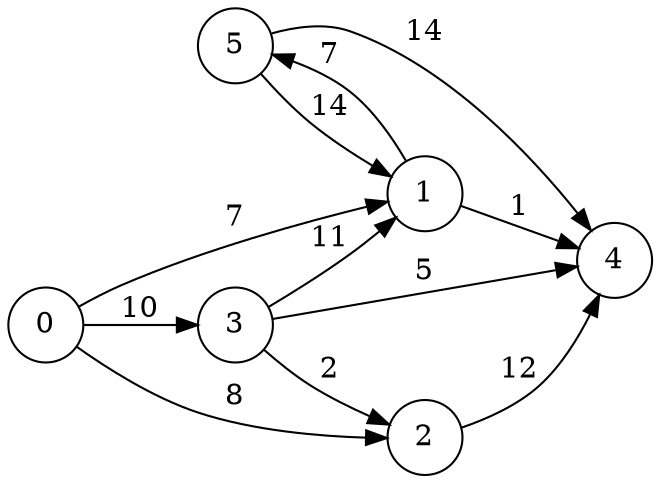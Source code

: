 digraph my_graph {
    rankdir=LR;
    size="8,5"
    node [shape = circle];
    5 -> 1 [label="14"];
    5 -> 4 [label="14"];
    1 -> 5 [label="7"];
    1 -> 4 [label="1"];
    3 -> 1 [label="11"];
    3 -> 2 [label="2"];
    3 -> 4 [label="5"];
    2 -> 4 [label="12"];
    0 -> 1 [label="7"];
    0 -> 3 [label="10"];
    0 -> 2 [label="8"];
}
